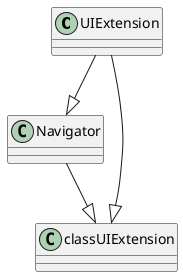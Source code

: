 @startuml extensible_navigator_class.png
UIExtension --|> Navigator
Navigator --|> classUIExtension

UIExtension --|> classUIExtension

@enduml
